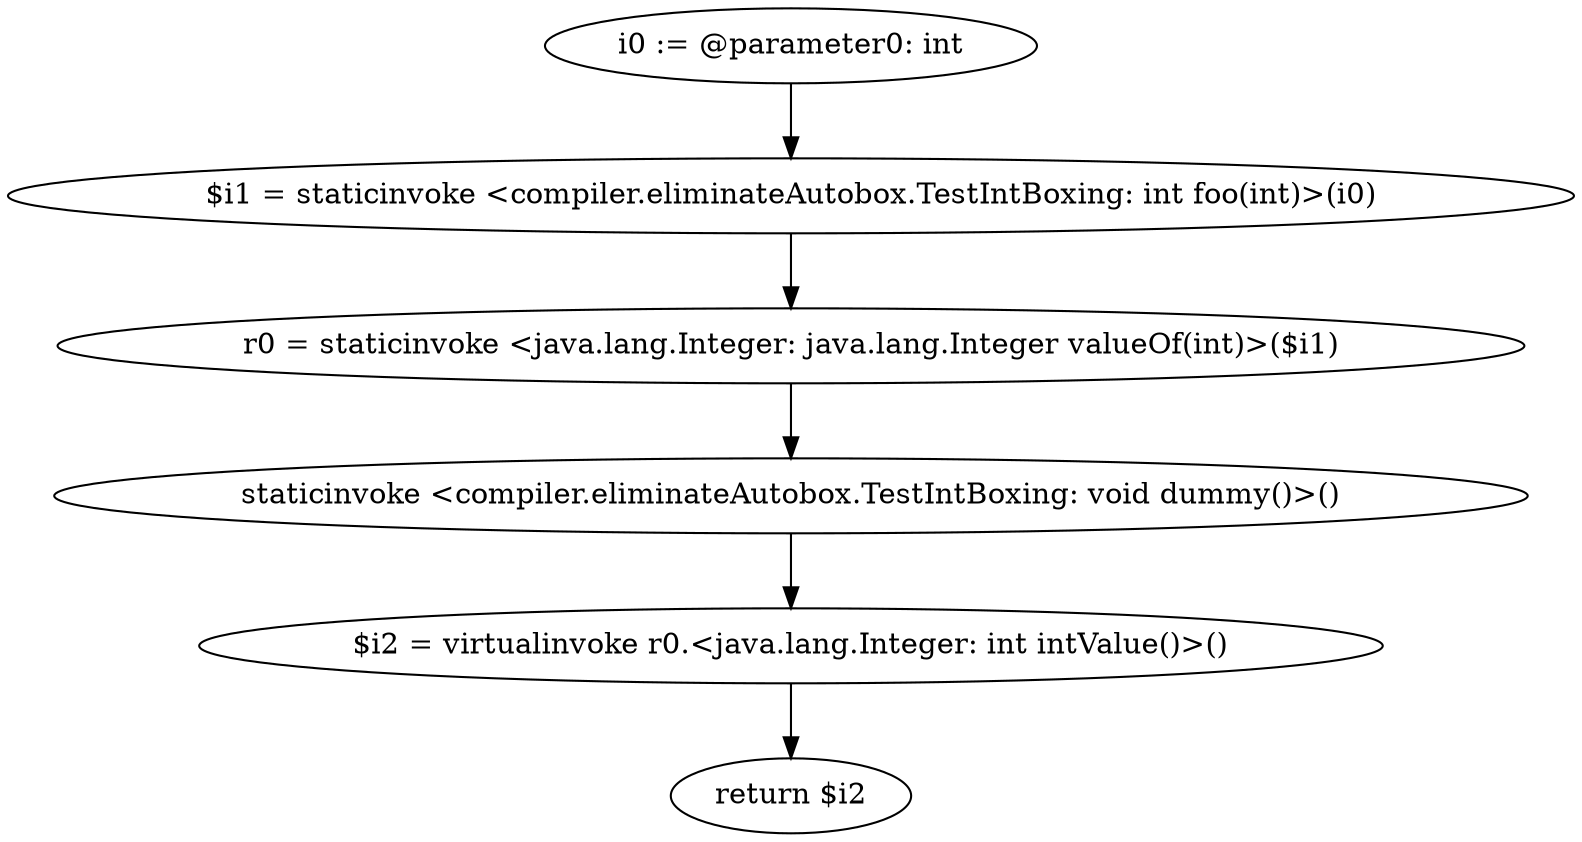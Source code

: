 digraph "unitGraph" {
    "i0 := @parameter0: int"
    "$i1 = staticinvoke <compiler.eliminateAutobox.TestIntBoxing: int foo(int)>(i0)"
    "r0 = staticinvoke <java.lang.Integer: java.lang.Integer valueOf(int)>($i1)"
    "staticinvoke <compiler.eliminateAutobox.TestIntBoxing: void dummy()>()"
    "$i2 = virtualinvoke r0.<java.lang.Integer: int intValue()>()"
    "return $i2"
    "i0 := @parameter0: int"->"$i1 = staticinvoke <compiler.eliminateAutobox.TestIntBoxing: int foo(int)>(i0)";
    "$i1 = staticinvoke <compiler.eliminateAutobox.TestIntBoxing: int foo(int)>(i0)"->"r0 = staticinvoke <java.lang.Integer: java.lang.Integer valueOf(int)>($i1)";
    "r0 = staticinvoke <java.lang.Integer: java.lang.Integer valueOf(int)>($i1)"->"staticinvoke <compiler.eliminateAutobox.TestIntBoxing: void dummy()>()";
    "staticinvoke <compiler.eliminateAutobox.TestIntBoxing: void dummy()>()"->"$i2 = virtualinvoke r0.<java.lang.Integer: int intValue()>()";
    "$i2 = virtualinvoke r0.<java.lang.Integer: int intValue()>()"->"return $i2";
}
